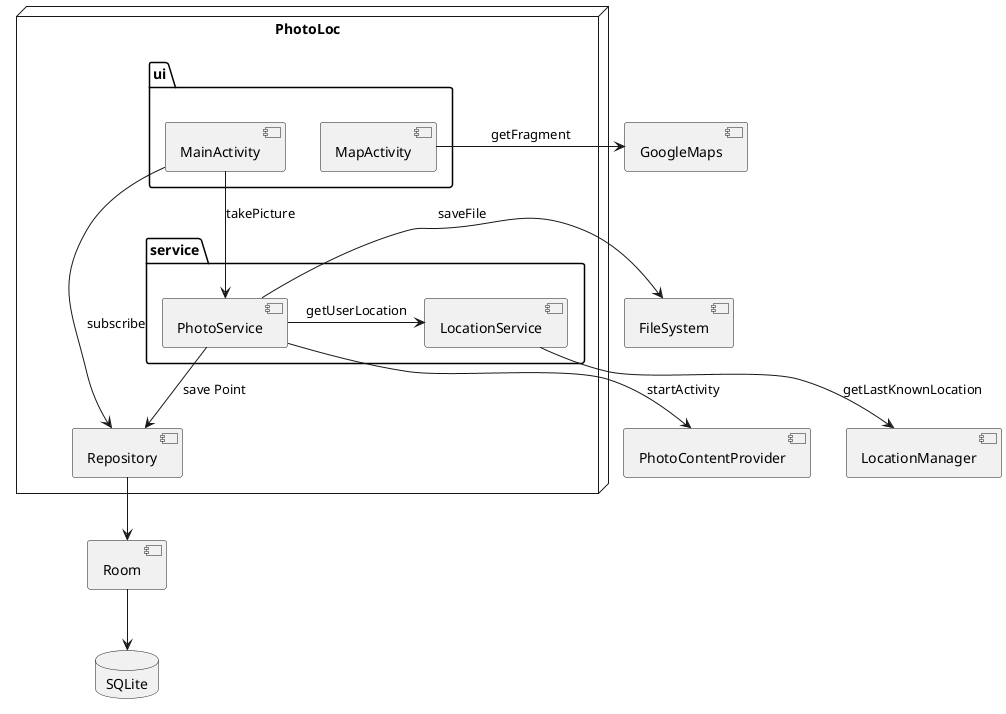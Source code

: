 @startuml
database SQLite as sql
component Room as r
component GoogleMaps as goog
component PhotoContentProvider as cp
component LocationManager as lm
component FileSystem as fs
node PhotoLoc as pl {
    component Repository as rep

    package ui {
        component MapActivity as map
        component MainActivity as main
    }
    package service {
        component PhotoService as ps
        component LocationService as ls
    }
}
ps --> rep:save Point
rep --> r
r --> sql
map -> goog: getFragment
ps --> cp: startActivity
ls --> lm: getLastKnownLocation
main --> ps: takePicture
main --> rep: subscribe
ps -> fs: saveFile
ps -> ls: getUserLocation
@enduml
